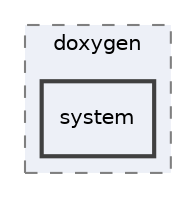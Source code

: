 digraph "out/doc_out/objects/cv3/doxygen/system"
{
 // INTERACTIVE_SVG=YES
 // LATEX_PDF_SIZE
  bgcolor="transparent";
  edge [fontname="Helvetica",fontsize="10",labelfontname="Helvetica",labelfontsize="10"];
  node [fontname="Helvetica",fontsize="10",shape=record];
  compound=true
  subgraph clusterdir_62e28bd9110ce3e47f59b6deb0829892 {
    graph [ bgcolor="#edf0f7", pencolor="grey50", style="filled,dashed,", label="doxygen", fontname="Helvetica", fontsize="10", URL="dir_62e28bd9110ce3e47f59b6deb0829892.html"]
  dir_fde48b4618a4041eeb4b7ad7c7e85db7 [shape=box, label="system", style="filled,bold,", fillcolor="#edf0f7", color="grey25", URL="dir_fde48b4618a4041eeb4b7ad7c7e85db7.html"];
  }
}
